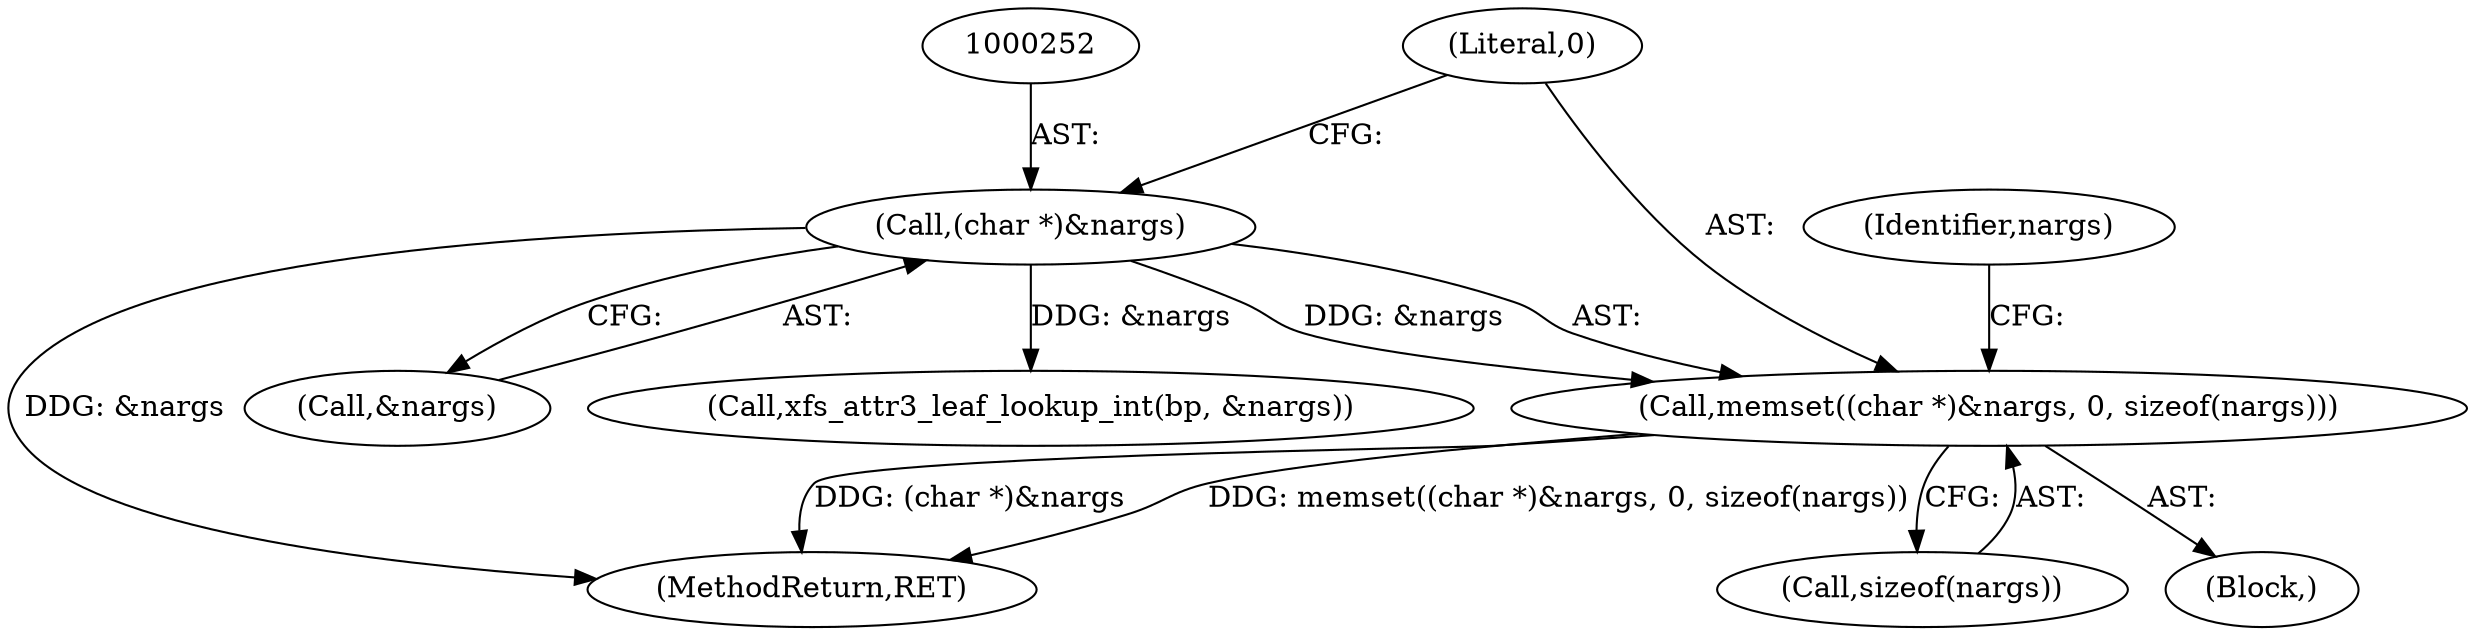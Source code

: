 digraph "0_linux_bb3d48dcf86a97dc25fe9fc2c11938e19cb4399a@API" {
"1000250" [label="(Call,memset((char *)&nargs, 0, sizeof(nargs)))"];
"1000251" [label="(Call,(char *)&nargs)"];
"1000109" [label="(Block,)"];
"1000423" [label="(MethodReturn,RET)"];
"1000253" [label="(Call,&nargs)"];
"1000260" [label="(Identifier,nargs)"];
"1000384" [label="(Call,xfs_attr3_leaf_lookup_int(bp, &nargs))"];
"1000256" [label="(Call,sizeof(nargs))"];
"1000251" [label="(Call,(char *)&nargs)"];
"1000250" [label="(Call,memset((char *)&nargs, 0, sizeof(nargs)))"];
"1000255" [label="(Literal,0)"];
"1000250" -> "1000109"  [label="AST: "];
"1000250" -> "1000256"  [label="CFG: "];
"1000251" -> "1000250"  [label="AST: "];
"1000255" -> "1000250"  [label="AST: "];
"1000256" -> "1000250"  [label="AST: "];
"1000260" -> "1000250"  [label="CFG: "];
"1000250" -> "1000423"  [label="DDG: (char *)&nargs"];
"1000250" -> "1000423"  [label="DDG: memset((char *)&nargs, 0, sizeof(nargs))"];
"1000251" -> "1000250"  [label="DDG: &nargs"];
"1000251" -> "1000253"  [label="CFG: "];
"1000252" -> "1000251"  [label="AST: "];
"1000253" -> "1000251"  [label="AST: "];
"1000255" -> "1000251"  [label="CFG: "];
"1000251" -> "1000423"  [label="DDG: &nargs"];
"1000251" -> "1000384"  [label="DDG: &nargs"];
}
